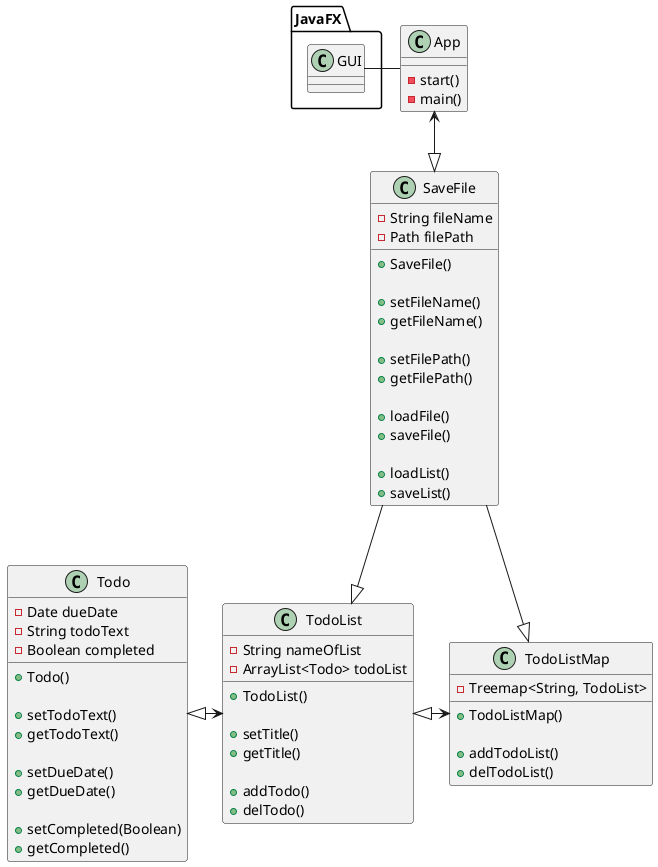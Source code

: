 @startuml
'https://plantuml.com/class-diagram

class App {

    -start()
    -main()
}

class SaveFile {

    -String fileName
    -Path filePath

    +SaveFile()

    +setFileName()
    +getFileName()

    +setFilePath()
    +getFilePath()

    +loadFile()
    +saveFile()

    +loadList()
    +saveList()

}

class TodoListMap {
    -Treemap<String, TodoList>

    +TodoListMap()

    +addTodoList()
    +delTodoList()
}

class TodoList {
    -String nameOfList
    -ArrayList<Todo> todoList

    +TodoList()

    +setTitle()
    +getTitle()

    +addTodo()
    +delTodo()
}

class Todo {

    -Date dueDate
    -String todoText
    -Boolean completed

    +Todo()

    +setTodoText()
    +getTodoText()

    +setDueDate()
    +getDueDate()

    +setCompleted(Boolean)
    +getCompleted()

}


JavaFX.GUI = App

App <--|> SaveFile
SaveFile --|> TodoListMap
SaveFile --|> TodoList
Todo <|-> TodoList
TodoList <|-> TodoListMap



@enduml